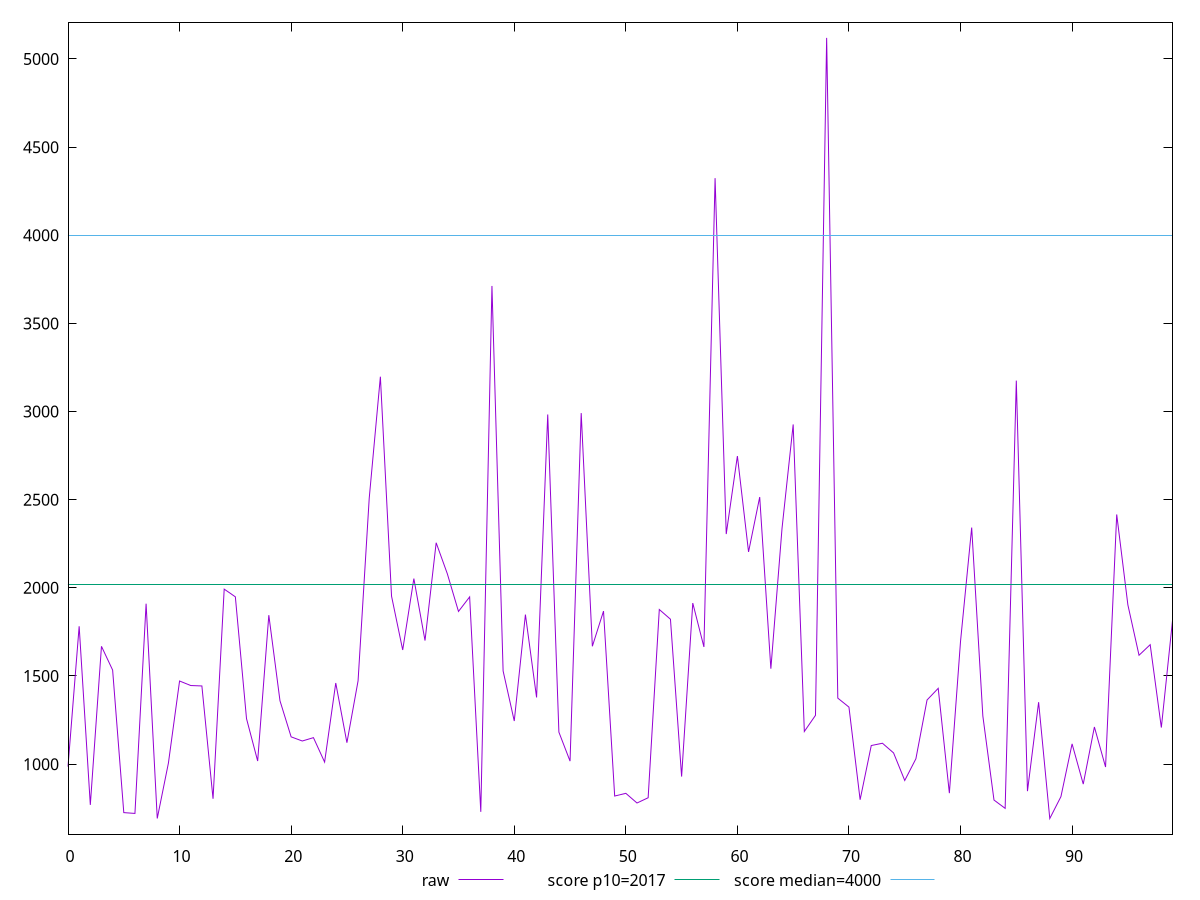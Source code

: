 reset

$raw <<EOF
0 986.0200000000002
1 1782.0559999999998
2 768.8120000000001
3 1668.2359999999996
4 1533.6080000000009
5 724.9800000000002
6 720.3840000000002
7 1910.068000000001
8 691.8880000000001
9 1006.0120000000004
10 1471.5680000000007
11 1445.8999999999999
12 1443.5120000000009
13 803.4759999999998
14 1992.7520000000013
15 1948.976
16 1258.2199999999998
17 1017.6560000000001
18 1845.1080000000004
19 1359.5160000000008
20 1154.7880000000002
21 1131.216
22 1150.236000000001
23 1011.7159999999999
24 1460.188
25 1121.5840000000005
26 1472.5160000000003
27 2508.676
28 3197.859999999999
29 1952.94
30 1647.6200000000001
31 2052.5319999999997
32 1700.9720000000002
33 2255.776
34 2079.912
35 1866.1560000000006
36 1948.5840000000005
37 729.2320000000002
38 3712.455999999997
39 1528.6479999999995
40 1244.6160000000002
41 1848.3480000000002
42 1378.2840000000008
43 2983.3039999999996
44 1181.556
45 1017.0720000000003
46 2991.379999999999
47 1668.404
48 1868.104
49 819.0640000000002
50 834.3880000000003
51 779.5520000000001
52 809.2680000000004
53 1877.1880000000006
54 1822.0880000000009
55 929.4120000000003
56 1913.6760000000002
57 1664.7440000000013
58 4324.112
59 2305.128000000001
60 2747.6639999999993
61 2203.932
62 2514.988
63 1541.3000000000006
64 2336.9400000000005
65 2926.915999999999
66 1185.1720000000003
67 1276.8680000000006
68 5119.595999999998
69 1374.4240000000002
70 1323.480000000001
71 798.0560000000003
72 1105.544
73 1118.5080000000005
74 1063.576000000001
75 907.292
76 1030.4640000000004
77 1363.8680000000002
78 1430.052000000001
79 835.4200000000001
80 1696.1320000000005
81 2341.932
82 1273.4000000000005
83 796.3120000000002
84 749.104
85 3175.716
86 846.7920000000005
87 1351.3120000000004
88 691.4960000000004
89 815.7040000000002
90 1114.9279999999999
91 886.8560000000001
92 1210.8280000000004
93 983.6040000000008
94 2416.2240000000006
95 1903.5039999999997
96 1617.6440000000007
97 1677.748
98 1207.4280000000006
99 1813.8880000000004
EOF

set key outside below
set xrange [0:99]
set yrange [602.9340000000004:5208.157999999998]
set trange [602.9340000000004:5208.157999999998]
set terminal svg size 640, 500 enhanced background rgb 'white'
set output "report_00013_2021-02-09T12-04-24.940Z/mainthread-work-breakdown/samples/pages+cached+noadtech+nomedia+nocss/raw/values.svg"

plot $raw title "raw" with line, \
     2017 title "score p10=2017", \
     4000 title "score median=4000"

reset
